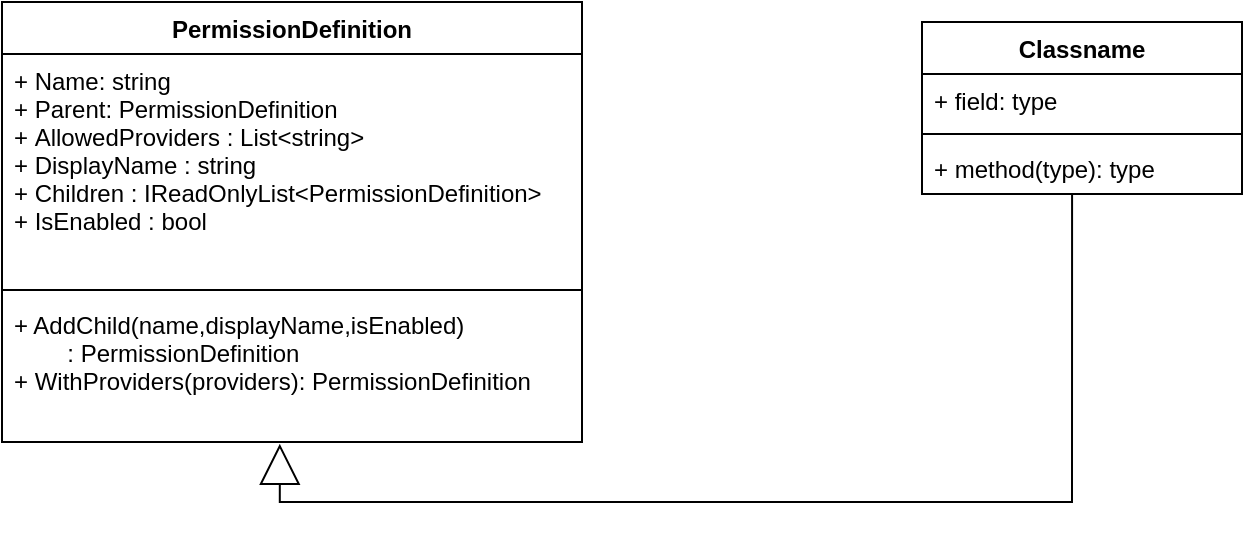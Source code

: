 <mxfile version="17.4.2" type="github">
  <diagram id="p1kzzEzqoxH6aWZURSkT" name="第 1 页">
    <mxGraphModel dx="981" dy="548" grid="1" gridSize="10" guides="1" tooltips="1" connect="1" arrows="1" fold="1" page="1" pageScale="1" pageWidth="827" pageHeight="1169" math="0" shadow="0">
      <root>
        <mxCell id="0" />
        <mxCell id="1" parent="0" />
        <mxCell id="P4v0LCrM2_imBFyUt1ek-5" value="PermissionDefinition" style="swimlane;fontStyle=1;align=center;verticalAlign=top;childLayout=stackLayout;horizontal=1;startSize=26;horizontalStack=0;resizeParent=1;resizeParentMax=0;resizeLast=0;collapsible=1;marginBottom=0;" parent="1" vertex="1">
          <mxGeometry x="120" y="60" width="290" height="220" as="geometry" />
        </mxCell>
        <mxCell id="P4v0LCrM2_imBFyUt1ek-6" value="+ Name: string&#xa;+ Parent: PermissionDefinition&#xa;+ AllowedProviders : List&lt;string&gt;&#xa;+ DisplayName : string&#xa;+ Children : IReadOnlyList&lt;PermissionDefinition&gt;&#xa;+ IsEnabled : bool" style="text;strokeColor=none;fillColor=none;align=left;verticalAlign=top;spacingLeft=4;spacingRight=4;overflow=hidden;rotatable=0;points=[[0,0.5],[1,0.5]];portConstraint=eastwest;" parent="P4v0LCrM2_imBFyUt1ek-5" vertex="1">
          <mxGeometry y="26" width="290" height="114" as="geometry" />
        </mxCell>
        <mxCell id="P4v0LCrM2_imBFyUt1ek-7" value="" style="line;strokeWidth=1;fillColor=none;align=left;verticalAlign=middle;spacingTop=-1;spacingLeft=3;spacingRight=3;rotatable=0;labelPosition=right;points=[];portConstraint=eastwest;" parent="P4v0LCrM2_imBFyUt1ek-5" vertex="1">
          <mxGeometry y="140" width="290" height="8" as="geometry" />
        </mxCell>
        <mxCell id="P4v0LCrM2_imBFyUt1ek-8" value="+ AddChild(name,displayName,isEnabled) &#xa;        : PermissionDefinition&#xa;+ WithProviders(providers): PermissionDefinition" style="text;strokeColor=none;fillColor=none;align=left;verticalAlign=top;spacingLeft=4;spacingRight=4;overflow=hidden;rotatable=0;points=[[0,0.5],[1,0.5]];portConstraint=eastwest;" parent="P4v0LCrM2_imBFyUt1ek-5" vertex="1">
          <mxGeometry y="148" width="290" height="72" as="geometry" />
        </mxCell>
        <mxCell id="P4v0LCrM2_imBFyUt1ek-26" style="edgeStyle=orthogonalEdgeStyle;shape=connector;rounded=0;orthogonalLoop=1;jettySize=auto;html=1;entryX=0.479;entryY=1.013;entryDx=0;entryDy=0;entryPerimeter=0;labelBackgroundColor=default;fontFamily=Helvetica;fontSize=11;fontColor=default;endArrow=block;endFill=0;endSize=18;strokeColor=default;strokeWidth=1;exitX=0.469;exitY=0.981;exitDx=0;exitDy=0;exitPerimeter=0;" parent="1" source="P4v0LCrM2_imBFyUt1ek-25" target="P4v0LCrM2_imBFyUt1ek-8" edge="1">
          <mxGeometry relative="1" as="geometry" />
        </mxCell>
        <mxCell id="P4v0LCrM2_imBFyUt1ek-22" value="Classname" style="swimlane;fontStyle=1;align=center;verticalAlign=top;childLayout=stackLayout;horizontal=1;startSize=26;horizontalStack=0;resizeParent=1;resizeParentMax=0;resizeLast=0;collapsible=1;marginBottom=0;" parent="1" vertex="1">
          <mxGeometry x="580" y="70" width="160" height="86" as="geometry" />
        </mxCell>
        <mxCell id="P4v0LCrM2_imBFyUt1ek-23" value="+ field: type" style="text;strokeColor=none;fillColor=none;align=left;verticalAlign=top;spacingLeft=4;spacingRight=4;overflow=hidden;rotatable=0;points=[[0,0.5],[1,0.5]];portConstraint=eastwest;" parent="P4v0LCrM2_imBFyUt1ek-22" vertex="1">
          <mxGeometry y="26" width="160" height="26" as="geometry" />
        </mxCell>
        <mxCell id="P4v0LCrM2_imBFyUt1ek-24" value="" style="line;strokeWidth=1;fillColor=none;align=left;verticalAlign=middle;spacingTop=-1;spacingLeft=3;spacingRight=3;rotatable=0;labelPosition=right;points=[];portConstraint=eastwest;" parent="P4v0LCrM2_imBFyUt1ek-22" vertex="1">
          <mxGeometry y="52" width="160" height="8" as="geometry" />
        </mxCell>
        <mxCell id="P4v0LCrM2_imBFyUt1ek-25" value="+ method(type): type" style="text;strokeColor=none;fillColor=none;align=left;verticalAlign=top;spacingLeft=4;spacingRight=4;overflow=hidden;rotatable=0;points=[[0,0.5],[1,0.5]];portConstraint=eastwest;" parent="P4v0LCrM2_imBFyUt1ek-22" vertex="1">
          <mxGeometry y="60" width="160" height="26" as="geometry" />
        </mxCell>
      </root>
    </mxGraphModel>
  </diagram>
</mxfile>
